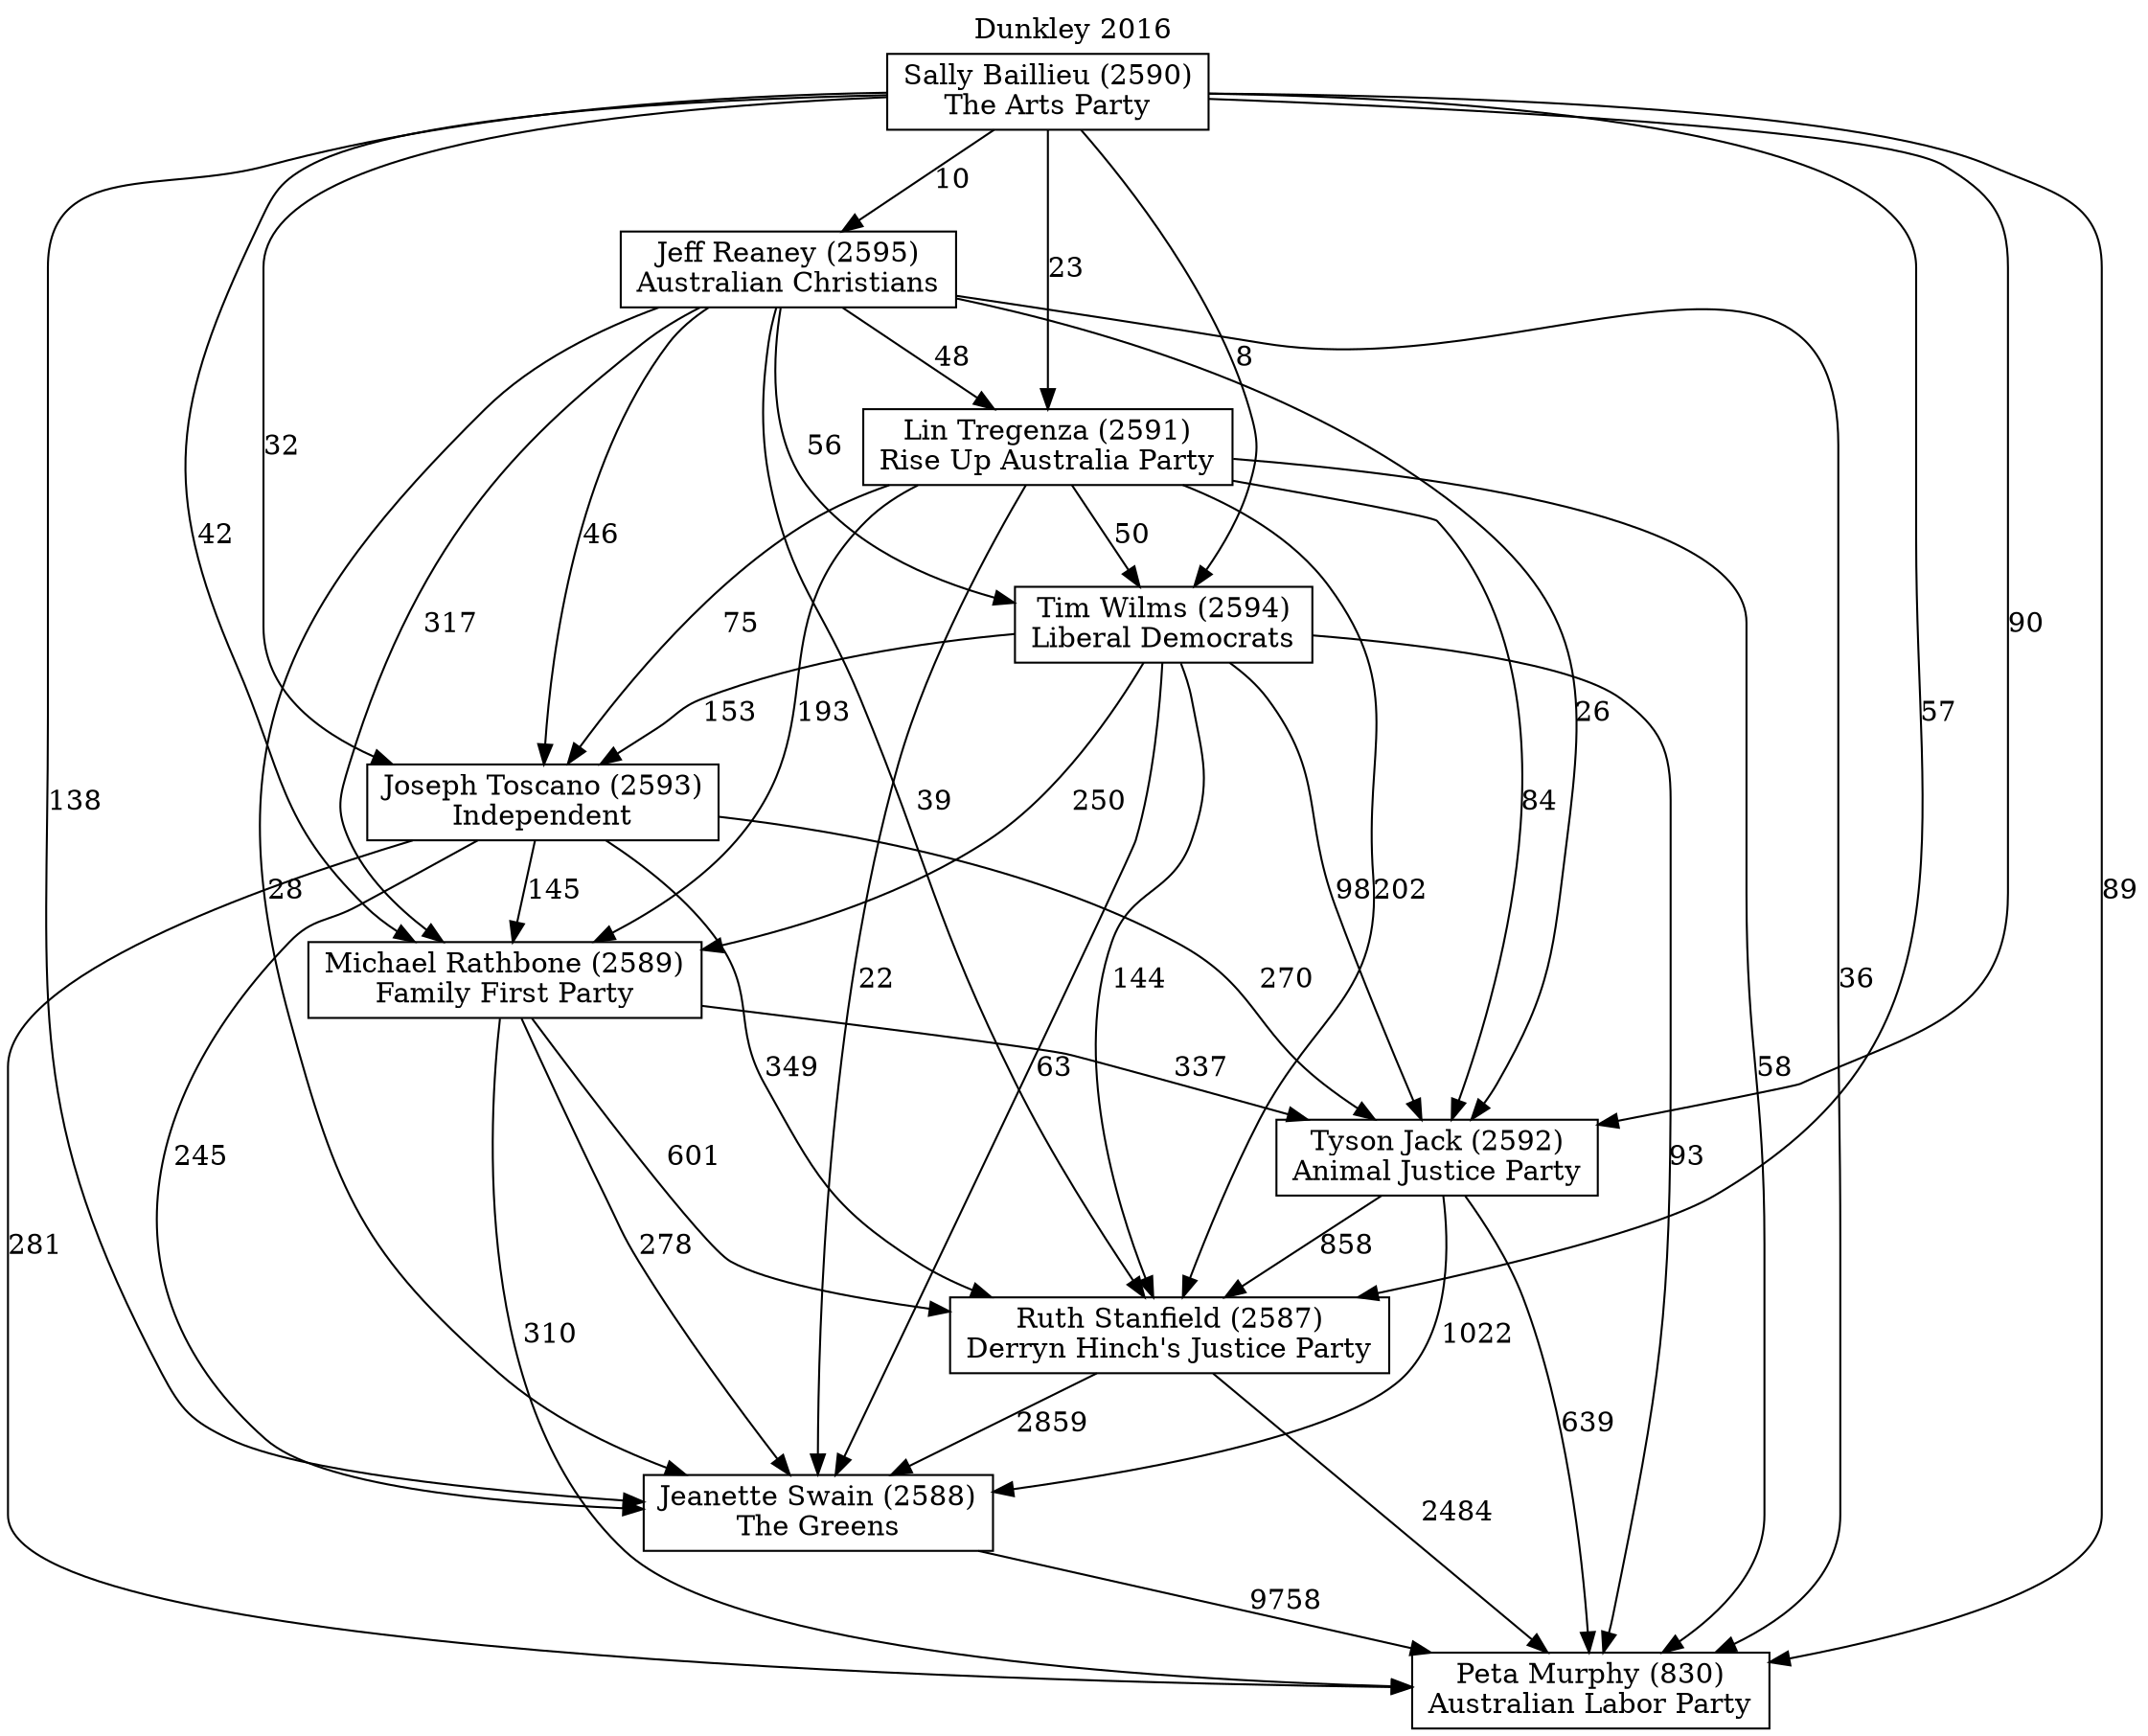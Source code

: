 // House preference flow
digraph "Peta Murphy (830)_Dunkley_2016" {
	graph [label="Dunkley 2016" labelloc=t mclimit=10]
	node [shape=box]
	"Tim Wilms (2594)" [label="Tim Wilms (2594)
Liberal Democrats"]
	"Ruth Stanfield (2587)" [label="Ruth Stanfield (2587)
Derryn Hinch's Justice Party"]
	"Michael Rathbone (2589)" [label="Michael Rathbone (2589)
Family First Party"]
	"Lin Tregenza (2591)" [label="Lin Tregenza (2591)
Rise Up Australia Party"]
	"Jeanette Swain (2588)" [label="Jeanette Swain (2588)
The Greens"]
	"Joseph Toscano (2593)" [label="Joseph Toscano (2593)
Independent"]
	"Jeff Reaney (2595)" [label="Jeff Reaney (2595)
Australian Christians"]
	"Sally Baillieu (2590)" [label="Sally Baillieu (2590)
The Arts Party"]
	"Peta Murphy (830)" [label="Peta Murphy (830)
Australian Labor Party"]
	"Tyson Jack (2592)" [label="Tyson Jack (2592)
Animal Justice Party"]
	"Tyson Jack (2592)" -> "Jeanette Swain (2588)" [label=1022]
	"Michael Rathbone (2589)" -> "Peta Murphy (830)" [label=310]
	"Sally Baillieu (2590)" -> "Joseph Toscano (2593)" [label=32]
	"Michael Rathbone (2589)" -> "Jeanette Swain (2588)" [label=278]
	"Lin Tregenza (2591)" -> "Peta Murphy (830)" [label=58]
	"Sally Baillieu (2590)" -> "Michael Rathbone (2589)" [label=42]
	"Sally Baillieu (2590)" -> "Tim Wilms (2594)" [label=8]
	"Ruth Stanfield (2587)" -> "Jeanette Swain (2588)" [label=2859]
	"Lin Tregenza (2591)" -> "Tim Wilms (2594)" [label=50]
	"Tim Wilms (2594)" -> "Michael Rathbone (2589)" [label=250]
	"Lin Tregenza (2591)" -> "Joseph Toscano (2593)" [label=75]
	"Tim Wilms (2594)" -> "Peta Murphy (830)" [label=93]
	"Tim Wilms (2594)" -> "Jeanette Swain (2588)" [label=63]
	"Jeff Reaney (2595)" -> "Tim Wilms (2594)" [label=56]
	"Ruth Stanfield (2587)" -> "Peta Murphy (830)" [label=2484]
	"Tyson Jack (2592)" -> "Ruth Stanfield (2587)" [label=858]
	"Sally Baillieu (2590)" -> "Peta Murphy (830)" [label=89]
	"Jeff Reaney (2595)" -> "Joseph Toscano (2593)" [label=46]
	"Joseph Toscano (2593)" -> "Michael Rathbone (2589)" [label=145]
	"Lin Tregenza (2591)" -> "Jeanette Swain (2588)" [label=22]
	"Jeff Reaney (2595)" -> "Jeanette Swain (2588)" [label=28]
	"Joseph Toscano (2593)" -> "Peta Murphy (830)" [label=281]
	"Sally Baillieu (2590)" -> "Jeff Reaney (2595)" [label=10]
	"Jeff Reaney (2595)" -> "Michael Rathbone (2589)" [label=317]
	"Jeff Reaney (2595)" -> "Peta Murphy (830)" [label=36]
	"Jeanette Swain (2588)" -> "Peta Murphy (830)" [label=9758]
	"Joseph Toscano (2593)" -> "Tyson Jack (2592)" [label=270]
	"Tim Wilms (2594)" -> "Ruth Stanfield (2587)" [label=144]
	"Sally Baillieu (2590)" -> "Tyson Jack (2592)" [label=90]
	"Michael Rathbone (2589)" -> "Ruth Stanfield (2587)" [label=601]
	"Michael Rathbone (2589)" -> "Tyson Jack (2592)" [label=337]
	"Jeff Reaney (2595)" -> "Tyson Jack (2592)" [label=26]
	"Lin Tregenza (2591)" -> "Michael Rathbone (2589)" [label=193]
	"Lin Tregenza (2591)" -> "Tyson Jack (2592)" [label=84]
	"Tim Wilms (2594)" -> "Joseph Toscano (2593)" [label=153]
	"Lin Tregenza (2591)" -> "Ruth Stanfield (2587)" [label=202]
	"Tyson Jack (2592)" -> "Peta Murphy (830)" [label=639]
	"Sally Baillieu (2590)" -> "Lin Tregenza (2591)" [label=23]
	"Jeff Reaney (2595)" -> "Ruth Stanfield (2587)" [label=39]
	"Jeff Reaney (2595)" -> "Lin Tregenza (2591)" [label=48]
	"Sally Baillieu (2590)" -> "Ruth Stanfield (2587)" [label=57]
	"Sally Baillieu (2590)" -> "Jeanette Swain (2588)" [label=138]
	"Joseph Toscano (2593)" -> "Jeanette Swain (2588)" [label=245]
	"Tim Wilms (2594)" -> "Tyson Jack (2592)" [label=98]
	"Joseph Toscano (2593)" -> "Ruth Stanfield (2587)" [label=349]
}
